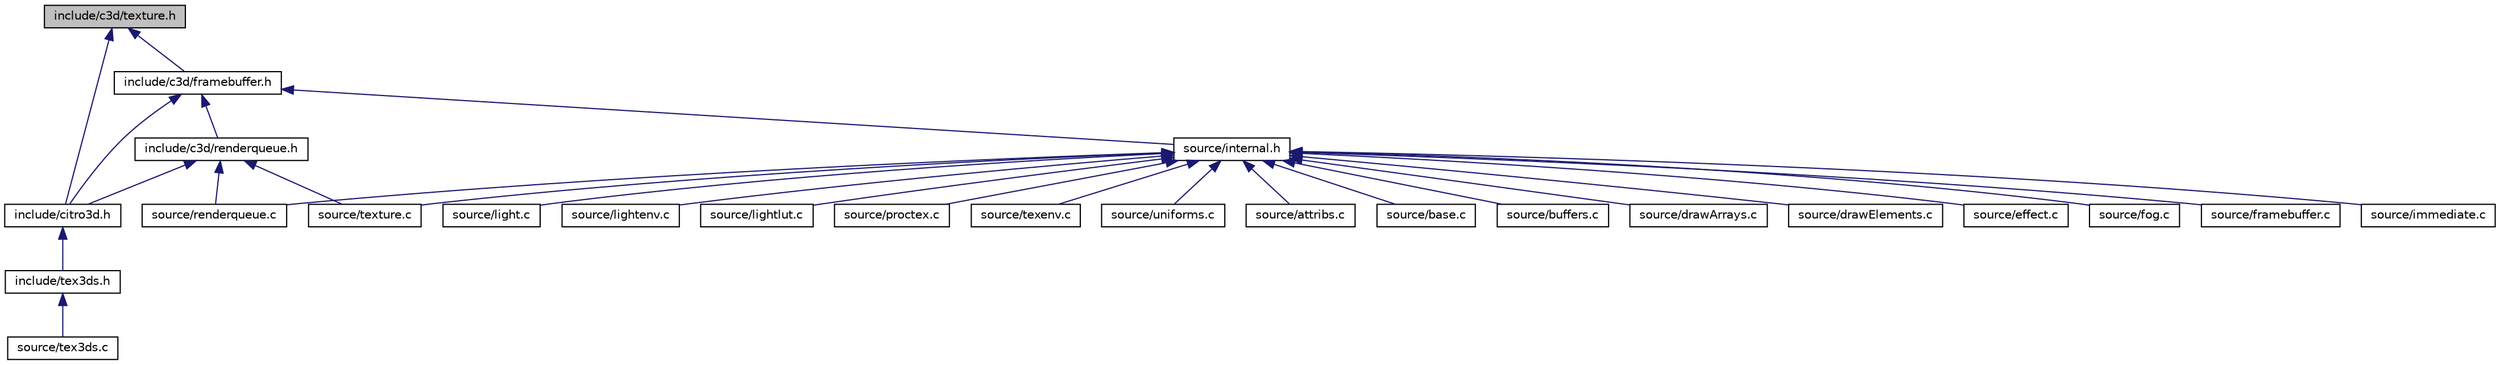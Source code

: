 digraph "include/c3d/texture.h"
{
  edge [fontname="Helvetica",fontsize="10",labelfontname="Helvetica",labelfontsize="10"];
  node [fontname="Helvetica",fontsize="10",shape=record];
  Node3 [label="include/c3d/texture.h",height=0.2,width=0.4,color="black", fillcolor="grey75", style="filled", fontcolor="black"];
  Node3 -> Node4 [dir="back",color="midnightblue",fontsize="10",style="solid",fontname="Helvetica"];
  Node4 [label="include/c3d/framebuffer.h",height=0.2,width=0.4,color="black", fillcolor="white", style="filled",URL="$framebuffer_8h.html"];
  Node4 -> Node5 [dir="back",color="midnightblue",fontsize="10",style="solid",fontname="Helvetica"];
  Node5 [label="include/c3d/renderqueue.h",height=0.2,width=0.4,color="black", fillcolor="white", style="filled",URL="$renderqueue_8h.html"];
  Node5 -> Node6 [dir="back",color="midnightblue",fontsize="10",style="solid",fontname="Helvetica"];
  Node6 [label="include/citro3d.h",height=0.2,width=0.4,color="black", fillcolor="white", style="filled",URL="$citro3d_8h.html"];
  Node6 -> Node7 [dir="back",color="midnightblue",fontsize="10",style="solid",fontname="Helvetica"];
  Node7 [label="include/tex3ds.h",height=0.2,width=0.4,color="black", fillcolor="white", style="filled",URL="$tex3ds_8h.html",tooltip="tex3ds support "];
  Node7 -> Node8 [dir="back",color="midnightblue",fontsize="10",style="solid",fontname="Helvetica"];
  Node8 [label="source/tex3ds.c",height=0.2,width=0.4,color="black", fillcolor="white", style="filled",URL="$tex3ds_8c.html",tooltip="Tex3DS routines. "];
  Node5 -> Node9 [dir="back",color="midnightblue",fontsize="10",style="solid",fontname="Helvetica"];
  Node9 [label="source/renderqueue.c",height=0.2,width=0.4,color="black", fillcolor="white", style="filled",URL="$renderqueue_8c.html"];
  Node5 -> Node10 [dir="back",color="midnightblue",fontsize="10",style="solid",fontname="Helvetica"];
  Node10 [label="source/texture.c",height=0.2,width=0.4,color="black", fillcolor="white", style="filled",URL="$texture_8c.html"];
  Node4 -> Node6 [dir="back",color="midnightblue",fontsize="10",style="solid",fontname="Helvetica"];
  Node4 -> Node11 [dir="back",color="midnightblue",fontsize="10",style="solid",fontname="Helvetica"];
  Node11 [label="source/internal.h",height=0.2,width=0.4,color="black", fillcolor="white", style="filled",URL="$internal_8h.html"];
  Node11 -> Node12 [dir="back",color="midnightblue",fontsize="10",style="solid",fontname="Helvetica"];
  Node12 [label="source/attribs.c",height=0.2,width=0.4,color="black", fillcolor="white", style="filled",URL="$attribs_8c.html"];
  Node11 -> Node13 [dir="back",color="midnightblue",fontsize="10",style="solid",fontname="Helvetica"];
  Node13 [label="source/base.c",height=0.2,width=0.4,color="black", fillcolor="white", style="filled",URL="$base_8c.html"];
  Node11 -> Node14 [dir="back",color="midnightblue",fontsize="10",style="solid",fontname="Helvetica"];
  Node14 [label="source/buffers.c",height=0.2,width=0.4,color="black", fillcolor="white", style="filled",URL="$buffers_8c.html"];
  Node11 -> Node15 [dir="back",color="midnightblue",fontsize="10",style="solid",fontname="Helvetica"];
  Node15 [label="source/drawArrays.c",height=0.2,width=0.4,color="black", fillcolor="white", style="filled",URL="$drawArrays_8c.html"];
  Node11 -> Node16 [dir="back",color="midnightblue",fontsize="10",style="solid",fontname="Helvetica"];
  Node16 [label="source/drawElements.c",height=0.2,width=0.4,color="black", fillcolor="white", style="filled",URL="$drawElements_8c.html"];
  Node11 -> Node17 [dir="back",color="midnightblue",fontsize="10",style="solid",fontname="Helvetica"];
  Node17 [label="source/effect.c",height=0.2,width=0.4,color="black", fillcolor="white", style="filled",URL="$effect_8c.html"];
  Node11 -> Node18 [dir="back",color="midnightblue",fontsize="10",style="solid",fontname="Helvetica"];
  Node18 [label="source/fog.c",height=0.2,width=0.4,color="black", fillcolor="white", style="filled",URL="$fog_8c.html"];
  Node11 -> Node19 [dir="back",color="midnightblue",fontsize="10",style="solid",fontname="Helvetica"];
  Node19 [label="source/framebuffer.c",height=0.2,width=0.4,color="black", fillcolor="white", style="filled",URL="$framebuffer_8c.html"];
  Node11 -> Node20 [dir="back",color="midnightblue",fontsize="10",style="solid",fontname="Helvetica"];
  Node20 [label="source/immediate.c",height=0.2,width=0.4,color="black", fillcolor="white", style="filled",URL="$immediate_8c.html"];
  Node11 -> Node21 [dir="back",color="midnightblue",fontsize="10",style="solid",fontname="Helvetica"];
  Node21 [label="source/light.c",height=0.2,width=0.4,color="black", fillcolor="white", style="filled",URL="$light_8c.html"];
  Node11 -> Node22 [dir="back",color="midnightblue",fontsize="10",style="solid",fontname="Helvetica"];
  Node22 [label="source/lightenv.c",height=0.2,width=0.4,color="black", fillcolor="white", style="filled",URL="$lightenv_8c.html"];
  Node11 -> Node23 [dir="back",color="midnightblue",fontsize="10",style="solid",fontname="Helvetica"];
  Node23 [label="source/lightlut.c",height=0.2,width=0.4,color="black", fillcolor="white", style="filled",URL="$lightlut_8c.html"];
  Node11 -> Node24 [dir="back",color="midnightblue",fontsize="10",style="solid",fontname="Helvetica"];
  Node24 [label="source/proctex.c",height=0.2,width=0.4,color="black", fillcolor="white", style="filled",URL="$proctex_8c.html"];
  Node11 -> Node9 [dir="back",color="midnightblue",fontsize="10",style="solid",fontname="Helvetica"];
  Node11 -> Node25 [dir="back",color="midnightblue",fontsize="10",style="solid",fontname="Helvetica"];
  Node25 [label="source/texenv.c",height=0.2,width=0.4,color="black", fillcolor="white", style="filled",URL="$texenv_8c.html"];
  Node11 -> Node10 [dir="back",color="midnightblue",fontsize="10",style="solid",fontname="Helvetica"];
  Node11 -> Node26 [dir="back",color="midnightblue",fontsize="10",style="solid",fontname="Helvetica"];
  Node26 [label="source/uniforms.c",height=0.2,width=0.4,color="black", fillcolor="white", style="filled",URL="$uniforms_8c.html"];
  Node3 -> Node6 [dir="back",color="midnightblue",fontsize="10",style="solid",fontname="Helvetica"];
}
